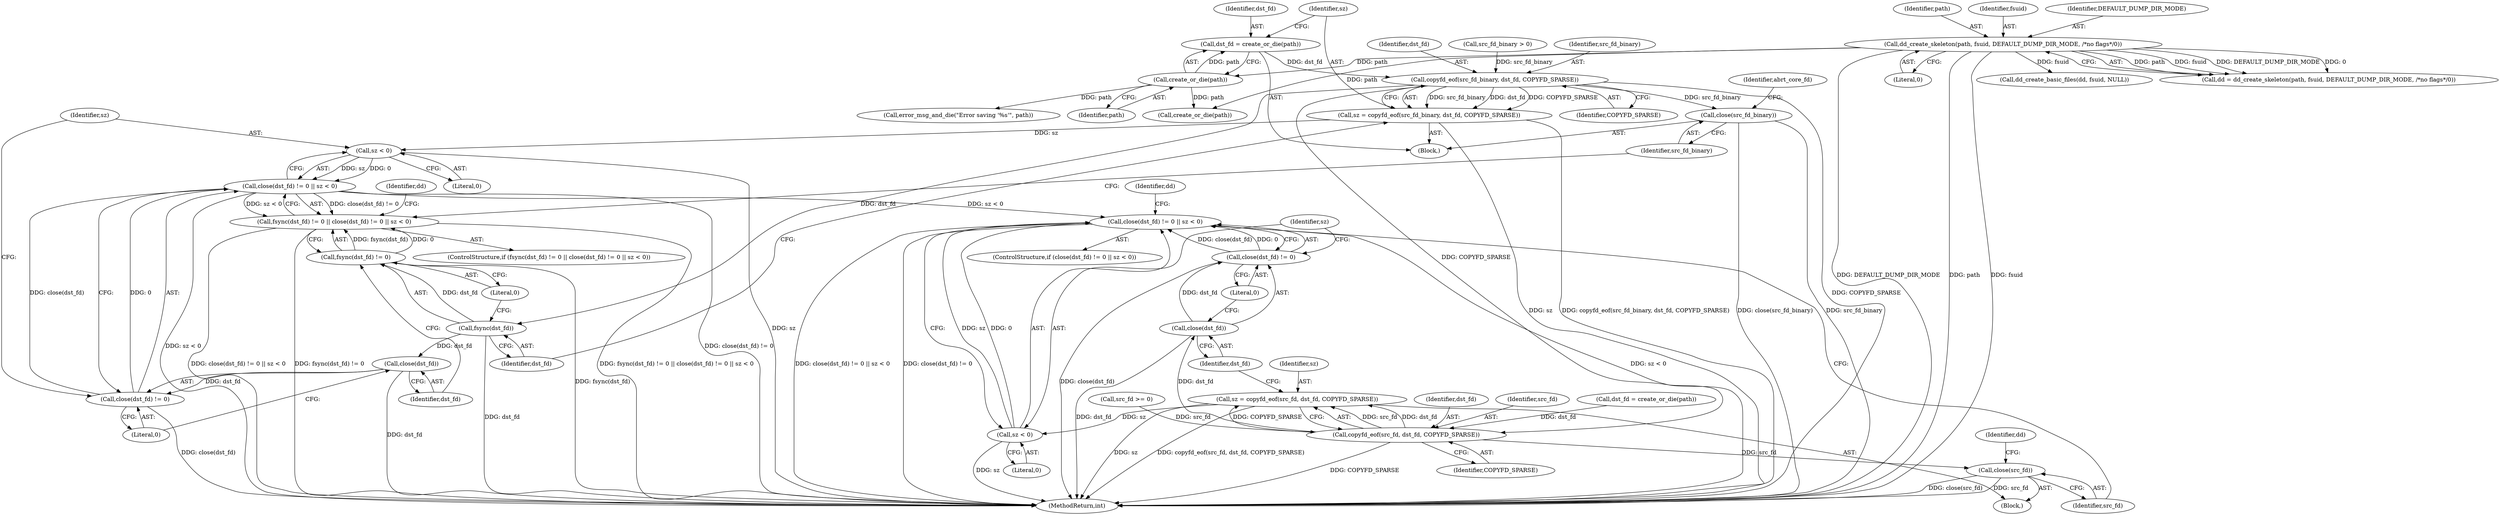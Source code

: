 digraph "0_abrt_8939398b82006ba1fec4ed491339fc075f43fc7c_1@API" {
"1000882" [label="(Call,dst_fd = create_or_die(path))"];
"1000884" [label="(Call,create_or_die(path))"];
"1000643" [label="(Call,dd_create_skeleton(path, fsuid, DEFAULT_DUMP_DIR_MODE, /*no flags*/0))"];
"1000889" [label="(Call,copyfd_eof(src_fd_binary, dst_fd, COPYFD_SPARSE))"];
"1000887" [label="(Call,sz = copyfd_eof(src_fd_binary, dst_fd, COPYFD_SPARSE))"];
"1000904" [label="(Call,sz < 0)"];
"1000899" [label="(Call,close(dst_fd) != 0 || sz < 0)"];
"1000894" [label="(Call,fsync(dst_fd) != 0 || close(dst_fd) != 0 || sz < 0)"];
"1001047" [label="(Call,close(dst_fd) != 0 || sz < 0)"];
"1000896" [label="(Call,fsync(dst_fd))"];
"1000895" [label="(Call,fsync(dst_fd) != 0)"];
"1000901" [label="(Call,close(dst_fd))"];
"1000900" [label="(Call,close(dst_fd) != 0)"];
"1000913" [label="(Call,close(src_fd_binary))"];
"1001042" [label="(Call,copyfd_eof(src_fd, dst_fd, COPYFD_SPARSE))"];
"1001040" [label="(Call,sz = copyfd_eof(src_fd, dst_fd, COPYFD_SPARSE))"];
"1001052" [label="(Call,sz < 0)"];
"1001049" [label="(Call,close(dst_fd))"];
"1001048" [label="(Call,close(dst_fd) != 0)"];
"1001061" [label="(Call,close(src_fd))"];
"1000883" [label="(Identifier,dst_fd)"];
"1000884" [label="(Call,create_or_die(path))"];
"1001062" [label="(Identifier,src_fd)"];
"1000890" [label="(Identifier,src_fd_binary)"];
"1001041" [label="(Identifier,sz)"];
"1000656" [label="(Call,dd_create_basic_files(dd, fsuid, NULL))"];
"1000905" [label="(Identifier,sz)"];
"1000641" [label="(Call,dd = dd_create_skeleton(path, fsuid, DEFAULT_DUMP_DIR_MODE, /*no flags*/0))"];
"1000906" [label="(Literal,0)"];
"1001046" [label="(ControlStructure,if (close(dst_fd) != 0 || sz < 0))"];
"1001051" [label="(Literal,0)"];
"1001050" [label="(Identifier,dst_fd)"];
"1001042" [label="(Call,copyfd_eof(src_fd, dst_fd, COPYFD_SPARSE))"];
"1001228" [label="(MethodReturn,int)"];
"1000902" [label="(Identifier,dst_fd)"];
"1000891" [label="(Identifier,dst_fd)"];
"1001061" [label="(Call,close(src_fd))"];
"1001057" [label="(Identifier,dd)"];
"1000647" [label="(Literal,0)"];
"1000913" [label="(Call,close(src_fd_binary))"];
"1000885" [label="(Identifier,path)"];
"1000882" [label="(Call,dst_fd = create_or_die(path))"];
"1000644" [label="(Identifier,path)"];
"1001044" [label="(Identifier,dst_fd)"];
"1001028" [label="(Block,)"];
"1000910" [label="(Call,error_msg_and_die(\"Error saving '%s'\", path))"];
"1000904" [label="(Call,sz < 0)"];
"1000894" [label="(Call,fsync(dst_fd) != 0 || close(dst_fd) != 0 || sz < 0)"];
"1000643" [label="(Call,dd_create_skeleton(path, fsuid, DEFAULT_DUMP_DIR_MODE, /*no flags*/0))"];
"1001053" [label="(Identifier,sz)"];
"1000892" [label="(Identifier,COPYFD_SPARSE)"];
"1001049" [label="(Call,close(dst_fd))"];
"1001064" [label="(Identifier,dd)"];
"1000888" [label="(Identifier,sz)"];
"1000914" [label="(Identifier,src_fd_binary)"];
"1000895" [label="(Call,fsync(dst_fd) != 0)"];
"1000918" [label="(Call,create_or_die(path))"];
"1000893" [label="(ControlStructure,if (fsync(dst_fd) != 0 || close(dst_fd) != 0 || sz < 0))"];
"1001052" [label="(Call,sz < 0)"];
"1000899" [label="(Call,close(dst_fd) != 0 || sz < 0)"];
"1000645" [label="(Identifier,fsuid)"];
"1000887" [label="(Call,sz = copyfd_eof(src_fd_binary, dst_fd, COPYFD_SPARSE))"];
"1001043" [label="(Identifier,src_fd)"];
"1001035" [label="(Call,dst_fd = create_or_die(path))"];
"1001048" [label="(Call,close(dst_fd) != 0)"];
"1000897" [label="(Identifier,dst_fd)"];
"1000903" [label="(Literal,0)"];
"1000898" [label="(Literal,0)"];
"1000880" [label="(Block,)"];
"1000646" [label="(Identifier,DEFAULT_DUMP_DIR_MODE)"];
"1000917" [label="(Identifier,abrt_core_fd)"];
"1000901" [label="(Call,close(dst_fd))"];
"1001045" [label="(Identifier,COPYFD_SPARSE)"];
"1000909" [label="(Identifier,dd)"];
"1001025" [label="(Call,src_fd >= 0)"];
"1000877" [label="(Call,src_fd_binary > 0)"];
"1001040" [label="(Call,sz = copyfd_eof(src_fd, dst_fd, COPYFD_SPARSE))"];
"1000900" [label="(Call,close(dst_fd) != 0)"];
"1001047" [label="(Call,close(dst_fd) != 0 || sz < 0)"];
"1000896" [label="(Call,fsync(dst_fd))"];
"1000889" [label="(Call,copyfd_eof(src_fd_binary, dst_fd, COPYFD_SPARSE))"];
"1001054" [label="(Literal,0)"];
"1000882" -> "1000880"  [label="AST: "];
"1000882" -> "1000884"  [label="CFG: "];
"1000883" -> "1000882"  [label="AST: "];
"1000884" -> "1000882"  [label="AST: "];
"1000888" -> "1000882"  [label="CFG: "];
"1000884" -> "1000882"  [label="DDG: path"];
"1000882" -> "1000889"  [label="DDG: dst_fd"];
"1000884" -> "1000885"  [label="CFG: "];
"1000885" -> "1000884"  [label="AST: "];
"1000643" -> "1000884"  [label="DDG: path"];
"1000884" -> "1000910"  [label="DDG: path"];
"1000884" -> "1000918"  [label="DDG: path"];
"1000643" -> "1000641"  [label="AST: "];
"1000643" -> "1000647"  [label="CFG: "];
"1000644" -> "1000643"  [label="AST: "];
"1000645" -> "1000643"  [label="AST: "];
"1000646" -> "1000643"  [label="AST: "];
"1000647" -> "1000643"  [label="AST: "];
"1000641" -> "1000643"  [label="CFG: "];
"1000643" -> "1001228"  [label="DDG: DEFAULT_DUMP_DIR_MODE"];
"1000643" -> "1001228"  [label="DDG: path"];
"1000643" -> "1001228"  [label="DDG: fsuid"];
"1000643" -> "1000641"  [label="DDG: path"];
"1000643" -> "1000641"  [label="DDG: fsuid"];
"1000643" -> "1000641"  [label="DDG: DEFAULT_DUMP_DIR_MODE"];
"1000643" -> "1000641"  [label="DDG: 0"];
"1000643" -> "1000656"  [label="DDG: fsuid"];
"1000643" -> "1000918"  [label="DDG: path"];
"1000889" -> "1000887"  [label="AST: "];
"1000889" -> "1000892"  [label="CFG: "];
"1000890" -> "1000889"  [label="AST: "];
"1000891" -> "1000889"  [label="AST: "];
"1000892" -> "1000889"  [label="AST: "];
"1000887" -> "1000889"  [label="CFG: "];
"1000889" -> "1001228"  [label="DDG: COPYFD_SPARSE"];
"1000889" -> "1000887"  [label="DDG: src_fd_binary"];
"1000889" -> "1000887"  [label="DDG: dst_fd"];
"1000889" -> "1000887"  [label="DDG: COPYFD_SPARSE"];
"1000877" -> "1000889"  [label="DDG: src_fd_binary"];
"1000889" -> "1000896"  [label="DDG: dst_fd"];
"1000889" -> "1000913"  [label="DDG: src_fd_binary"];
"1000889" -> "1001042"  [label="DDG: COPYFD_SPARSE"];
"1000887" -> "1000880"  [label="AST: "];
"1000888" -> "1000887"  [label="AST: "];
"1000897" -> "1000887"  [label="CFG: "];
"1000887" -> "1001228"  [label="DDG: sz"];
"1000887" -> "1001228"  [label="DDG: copyfd_eof(src_fd_binary, dst_fd, COPYFD_SPARSE)"];
"1000887" -> "1000904"  [label="DDG: sz"];
"1000904" -> "1000899"  [label="AST: "];
"1000904" -> "1000906"  [label="CFG: "];
"1000905" -> "1000904"  [label="AST: "];
"1000906" -> "1000904"  [label="AST: "];
"1000899" -> "1000904"  [label="CFG: "];
"1000904" -> "1001228"  [label="DDG: sz"];
"1000904" -> "1000899"  [label="DDG: sz"];
"1000904" -> "1000899"  [label="DDG: 0"];
"1000899" -> "1000894"  [label="AST: "];
"1000899" -> "1000900"  [label="CFG: "];
"1000900" -> "1000899"  [label="AST: "];
"1000894" -> "1000899"  [label="CFG: "];
"1000899" -> "1001228"  [label="DDG: sz < 0"];
"1000899" -> "1001228"  [label="DDG: close(dst_fd) != 0"];
"1000899" -> "1000894"  [label="DDG: close(dst_fd) != 0"];
"1000899" -> "1000894"  [label="DDG: sz < 0"];
"1000900" -> "1000899"  [label="DDG: close(dst_fd)"];
"1000900" -> "1000899"  [label="DDG: 0"];
"1000899" -> "1001047"  [label="DDG: sz < 0"];
"1000894" -> "1000893"  [label="AST: "];
"1000894" -> "1000895"  [label="CFG: "];
"1000895" -> "1000894"  [label="AST: "];
"1000909" -> "1000894"  [label="CFG: "];
"1000914" -> "1000894"  [label="CFG: "];
"1000894" -> "1001228"  [label="DDG: close(dst_fd) != 0 || sz < 0"];
"1000894" -> "1001228"  [label="DDG: fsync(dst_fd) != 0"];
"1000894" -> "1001228"  [label="DDG: fsync(dst_fd) != 0 || close(dst_fd) != 0 || sz < 0"];
"1000895" -> "1000894"  [label="DDG: fsync(dst_fd)"];
"1000895" -> "1000894"  [label="DDG: 0"];
"1001047" -> "1001046"  [label="AST: "];
"1001047" -> "1001048"  [label="CFG: "];
"1001047" -> "1001052"  [label="CFG: "];
"1001048" -> "1001047"  [label="AST: "];
"1001052" -> "1001047"  [label="AST: "];
"1001057" -> "1001047"  [label="CFG: "];
"1001062" -> "1001047"  [label="CFG: "];
"1001047" -> "1001228"  [label="DDG: close(dst_fd) != 0 || sz < 0"];
"1001047" -> "1001228"  [label="DDG: close(dst_fd) != 0"];
"1001047" -> "1001228"  [label="DDG: sz < 0"];
"1001048" -> "1001047"  [label="DDG: close(dst_fd)"];
"1001048" -> "1001047"  [label="DDG: 0"];
"1001052" -> "1001047"  [label="DDG: sz"];
"1001052" -> "1001047"  [label="DDG: 0"];
"1000896" -> "1000895"  [label="AST: "];
"1000896" -> "1000897"  [label="CFG: "];
"1000897" -> "1000896"  [label="AST: "];
"1000898" -> "1000896"  [label="CFG: "];
"1000896" -> "1001228"  [label="DDG: dst_fd"];
"1000896" -> "1000895"  [label="DDG: dst_fd"];
"1000896" -> "1000901"  [label="DDG: dst_fd"];
"1000895" -> "1000898"  [label="CFG: "];
"1000898" -> "1000895"  [label="AST: "];
"1000902" -> "1000895"  [label="CFG: "];
"1000895" -> "1001228"  [label="DDG: fsync(dst_fd)"];
"1000901" -> "1000900"  [label="AST: "];
"1000901" -> "1000902"  [label="CFG: "];
"1000902" -> "1000901"  [label="AST: "];
"1000903" -> "1000901"  [label="CFG: "];
"1000901" -> "1001228"  [label="DDG: dst_fd"];
"1000901" -> "1000900"  [label="DDG: dst_fd"];
"1000900" -> "1000903"  [label="CFG: "];
"1000903" -> "1000900"  [label="AST: "];
"1000905" -> "1000900"  [label="CFG: "];
"1000900" -> "1001228"  [label="DDG: close(dst_fd)"];
"1000913" -> "1000880"  [label="AST: "];
"1000913" -> "1000914"  [label="CFG: "];
"1000914" -> "1000913"  [label="AST: "];
"1000917" -> "1000913"  [label="CFG: "];
"1000913" -> "1001228"  [label="DDG: src_fd_binary"];
"1000913" -> "1001228"  [label="DDG: close(src_fd_binary)"];
"1001042" -> "1001040"  [label="AST: "];
"1001042" -> "1001045"  [label="CFG: "];
"1001043" -> "1001042"  [label="AST: "];
"1001044" -> "1001042"  [label="AST: "];
"1001045" -> "1001042"  [label="AST: "];
"1001040" -> "1001042"  [label="CFG: "];
"1001042" -> "1001228"  [label="DDG: COPYFD_SPARSE"];
"1001042" -> "1001040"  [label="DDG: src_fd"];
"1001042" -> "1001040"  [label="DDG: dst_fd"];
"1001042" -> "1001040"  [label="DDG: COPYFD_SPARSE"];
"1001025" -> "1001042"  [label="DDG: src_fd"];
"1001035" -> "1001042"  [label="DDG: dst_fd"];
"1001042" -> "1001049"  [label="DDG: dst_fd"];
"1001042" -> "1001061"  [label="DDG: src_fd"];
"1001040" -> "1001028"  [label="AST: "];
"1001041" -> "1001040"  [label="AST: "];
"1001050" -> "1001040"  [label="CFG: "];
"1001040" -> "1001228"  [label="DDG: sz"];
"1001040" -> "1001228"  [label="DDG: copyfd_eof(src_fd, dst_fd, COPYFD_SPARSE)"];
"1001040" -> "1001052"  [label="DDG: sz"];
"1001052" -> "1001054"  [label="CFG: "];
"1001053" -> "1001052"  [label="AST: "];
"1001054" -> "1001052"  [label="AST: "];
"1001052" -> "1001228"  [label="DDG: sz"];
"1001049" -> "1001048"  [label="AST: "];
"1001049" -> "1001050"  [label="CFG: "];
"1001050" -> "1001049"  [label="AST: "];
"1001051" -> "1001049"  [label="CFG: "];
"1001049" -> "1001228"  [label="DDG: dst_fd"];
"1001049" -> "1001048"  [label="DDG: dst_fd"];
"1001048" -> "1001051"  [label="CFG: "];
"1001051" -> "1001048"  [label="AST: "];
"1001053" -> "1001048"  [label="CFG: "];
"1001048" -> "1001228"  [label="DDG: close(dst_fd)"];
"1001061" -> "1001028"  [label="AST: "];
"1001061" -> "1001062"  [label="CFG: "];
"1001062" -> "1001061"  [label="AST: "];
"1001064" -> "1001061"  [label="CFG: "];
"1001061" -> "1001228"  [label="DDG: src_fd"];
"1001061" -> "1001228"  [label="DDG: close(src_fd)"];
}
